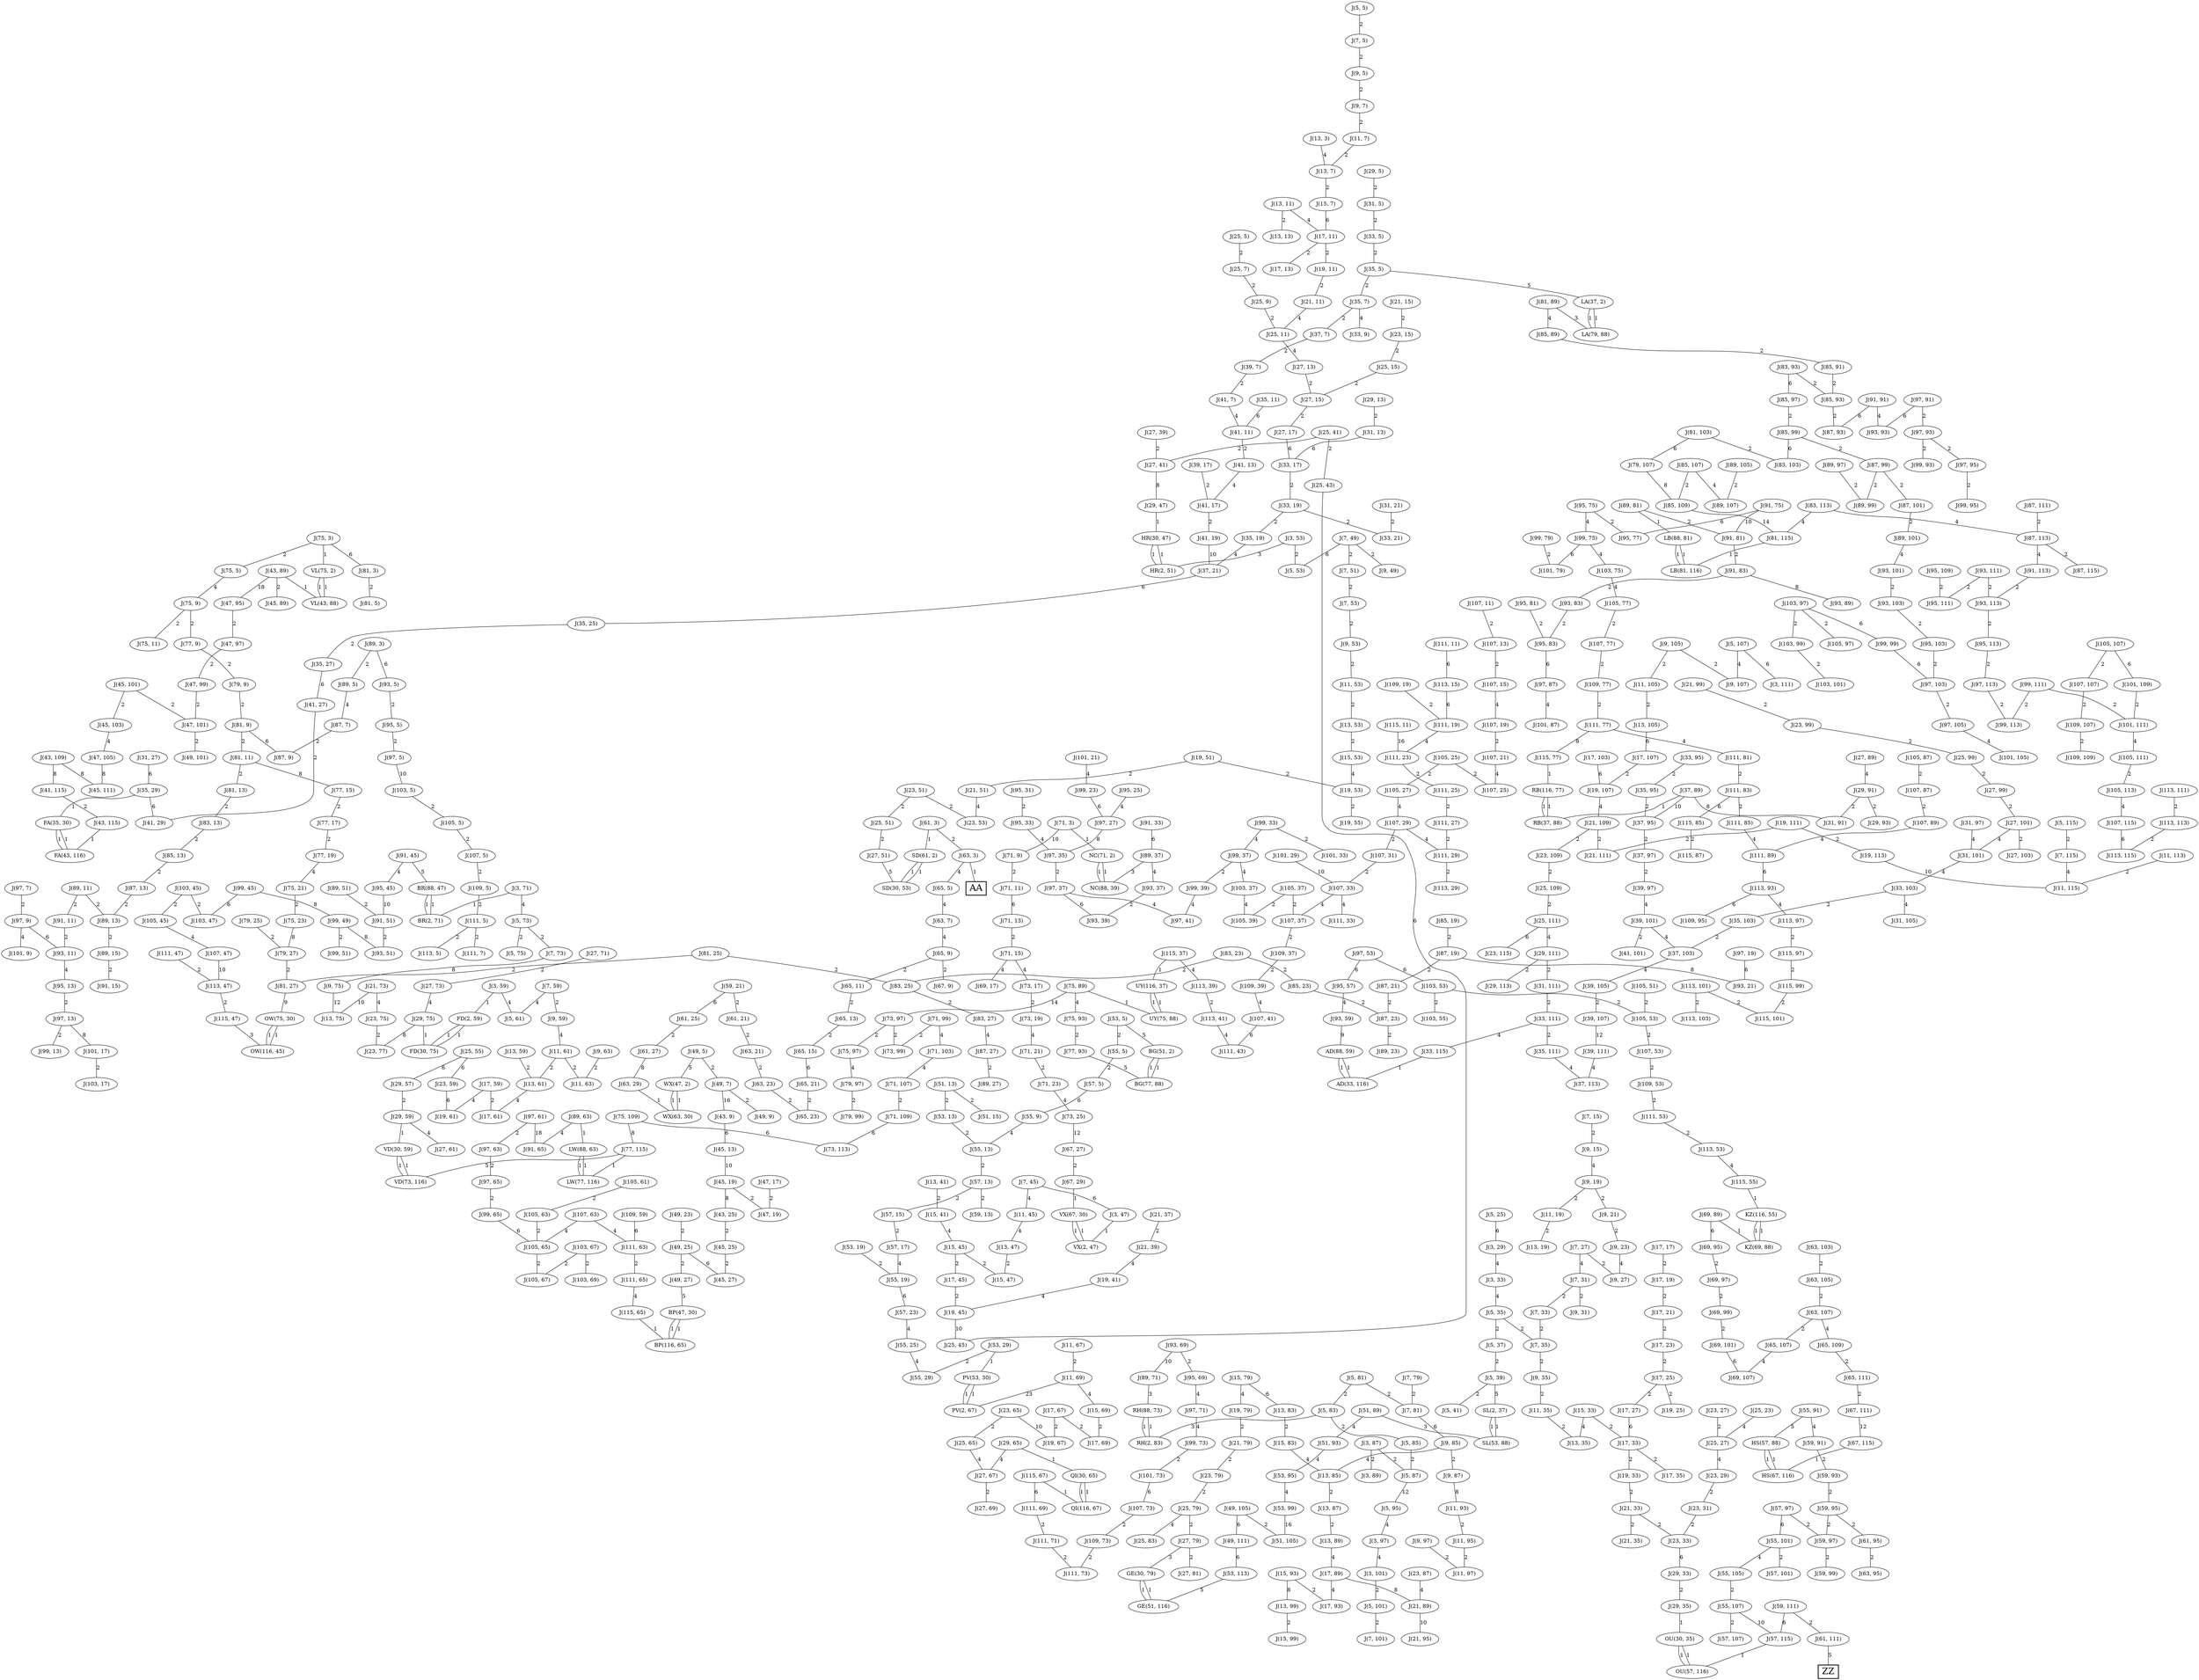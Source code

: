 graph G {
  j0 [label="J(13, 3)"];
  j1 [label="J(61, 3)"];
  j2 [label="J(63, 3)"];
  j3 [label="J(71, 3)"];
  j4 [label="J(75, 3)"];
  j5 [label="J(81, 3)"];
  j6 [label="J(89, 3)"];
  j7 [label="J(5, 5)"];
  j8 [label="J(7, 5)"];
  j9 [label="J(9, 5)"];
  j10 [label="J(25, 5)"];
  j11 [label="J(29, 5)"];
  j12 [label="J(31, 5)"];
  j13 [label="J(33, 5)"];
  j14 [label="J(35, 5)"];
  j15 [label="J(49, 5)"];
  j16 [label="J(53, 5)"];
  j17 [label="J(55, 5)"];
  j18 [label="J(57, 5)"];
  j19 [label="J(65, 5)"];
  j20 [label="J(75, 5)"];
  j21 [label="J(81, 5)"];
  j22 [label="J(89, 5)"];
  j23 [label="J(93, 5)"];
  j24 [label="J(95, 5)"];
  j25 [label="J(97, 5)"];
  j26 [label="J(103, 5)"];
  j27 [label="J(105, 5)"];
  j28 [label="J(107, 5)"];
  j29 [label="J(109, 5)"];
  j30 [label="J(111, 5)"];
  j31 [label="J(113, 5)"];
  j32 [label="J(9, 7)"];
  j33 [label="J(11, 7)"];
  j34 [label="J(13, 7)"];
  j35 [label="J(15, 7)"];
  j36 [label="J(25, 7)"];
  j37 [label="J(35, 7)"];
  j38 [label="J(37, 7)"];
  j39 [label="J(39, 7)"];
  j40 [label="J(41, 7)"];
  j41 [label="J(49, 7)"];
  j42 [label="J(63, 7)"];
  j43 [label="J(87, 7)"];
  j44 [label="J(97, 7)"];
  j45 [label="J(111, 7)"];
  j46 [label="J(25, 9)"];
  j47 [label="J(33, 9)"];
  j48 [label="J(43, 9)"];
  j49 [label="J(49, 9)"];
  j50 [label="J(55, 9)"];
  j51 [label="J(65, 9)"];
  j52 [label="J(67, 9)"];
  j53 [label="J(71, 9)"];
  j54 [label="J(75, 9)"];
  j55 [label="J(77, 9)"];
  j56 [label="J(79, 9)"];
  j57 [label="J(81, 9)"];
  j58 [label="J(87, 9)"];
  j59 [label="J(97, 9)"];
  j60 [label="J(101, 9)"];
  j61 [label="J(13, 11)"];
  j62 [label="J(17, 11)"];
  j63 [label="J(19, 11)"];
  j64 [label="J(21, 11)"];
  j65 [label="J(25, 11)"];
  j66 [label="J(35, 11)"];
  j67 [label="J(41, 11)"];
  j68 [label="J(65, 11)"];
  j69 [label="J(71, 11)"];
  j70 [label="J(75, 11)"];
  j71 [label="J(81, 11)"];
  j72 [label="J(89, 11)"];
  j73 [label="J(91, 11)"];
  j74 [label="J(93, 11)"];
  j75 [label="J(107, 11)"];
  j76 [label="J(111, 11)"];
  j77 [label="J(115, 11)"];
  j78 [label="J(13, 13)"];
  j79 [label="J(17, 13)"];
  j80 [label="J(27, 13)"];
  j81 [label="J(29, 13)"];
  j82 [label="J(31, 13)"];
  j83 [label="J(41, 13)"];
  j84 [label="J(45, 13)"];
  j85 [label="J(51, 13)"];
  j86 [label="J(53, 13)"];
  j87 [label="J(55, 13)"];
  j88 [label="J(57, 13)"];
  j89 [label="J(59, 13)"];
  j90 [label="J(65, 13)"];
  j91 [label="J(71, 13)"];
  j92 [label="J(81, 13)"];
  j93 [label="J(83, 13)"];
  j94 [label="J(85, 13)"];
  j95 [label="J(87, 13)"];
  j96 [label="J(89, 13)"];
  j97 [label="J(95, 13)"];
  j98 [label="J(97, 13)"];
  j99 [label="J(99, 13)"];
  j100 [label="J(107, 13)"];
  j101 [label="J(7, 15)"];
  j102 [label="J(9, 15)"];
  j103 [label="J(21, 15)"];
  j104 [label="J(23, 15)"];
  j105 [label="J(25, 15)"];
  j106 [label="J(27, 15)"];
  j107 [label="J(51, 15)"];
  j108 [label="J(57, 15)"];
  j109 [label="J(65, 15)"];
  j110 [label="J(71, 15)"];
  j111 [label="J(77, 15)"];
  j112 [label="J(89, 15)"];
  j113 [label="J(91, 15)"];
  j114 [label="J(107, 15)"];
  j115 [label="J(113, 15)"];
  j116 [label="J(17, 17)"];
  j117 [label="J(27, 17)"];
  j118 [label="J(33, 17)"];
  j119 [label="J(39, 17)"];
  j120 [label="J(41, 17)"];
  j121 [label="J(47, 17)"];
  j122 [label="J(57, 17)"];
  j123 [label="J(69, 17)"];
  j124 [label="J(73, 17)"];
  j125 [label="J(77, 17)"];
  j126 [label="J(101, 17)"];
  j127 [label="J(103, 17)"];
  j128 [label="J(9, 19)"];
  j129 [label="J(11, 19)"];
  j130 [label="J(13, 19)"];
  j131 [label="J(17, 19)"];
  j132 [label="J(33, 19)"];
  j133 [label="J(35, 19)"];
  j134 [label="J(41, 19)"];
  j135 [label="J(45, 19)"];
  j136 [label="J(47, 19)"];
  j137 [label="J(53, 19)"];
  j138 [label="J(55, 19)"];
  j139 [label="J(73, 19)"];
  j140 [label="J(77, 19)"];
  j141 [label="J(85, 19)"];
  j142 [label="J(87, 19)"];
  j143 [label="J(97, 19)"];
  j144 [label="J(107, 19)"];
  j145 [label="J(109, 19)"];
  j146 [label="J(111, 19)"];
  j147 [label="J(9, 21)"];
  j148 [label="J(17, 21)"];
  j149 [label="J(31, 21)"];
  j150 [label="J(33, 21)"];
  j151 [label="J(37, 21)"];
  j152 [label="J(59, 21)"];
  j153 [label="J(61, 21)"];
  j154 [label="J(63, 21)"];
  j155 [label="J(65, 21)"];
  j156 [label="J(71, 21)"];
  j157 [label="J(75, 21)"];
  j158 [label="J(87, 21)"];
  j159 [label="J(93, 21)"];
  j160 [label="J(101, 21)"];
  j161 [label="J(107, 21)"];
  j162 [label="J(9, 23)"];
  j163 [label="J(17, 23)"];
  j164 [label="J(25, 23)"];
  j165 [label="J(49, 23)"];
  j166 [label="J(57, 23)"];
  j167 [label="J(63, 23)"];
  j168 [label="J(65, 23)"];
  j169 [label="J(71, 23)"];
  j170 [label="J(75, 23)"];
  j171 [label="J(83, 23)"];
  j172 [label="J(85, 23)"];
  j173 [label="J(87, 23)"];
  j174 [label="J(89, 23)"];
  j175 [label="J(99, 23)"];
  j176 [label="J(111, 23)"];
  j177 [label="J(5, 25)"];
  j178 [label="J(17, 25)"];
  j179 [label="J(19, 25)"];
  j180 [label="J(35, 25)"];
  j181 [label="J(43, 25)"];
  j182 [label="J(45, 25)"];
  j183 [label="J(49, 25)"];
  j184 [label="J(55, 25)"];
  j185 [label="J(61, 25)"];
  j186 [label="J(73, 25)"];
  j187 [label="J(79, 25)"];
  j188 [label="J(81, 25)"];
  j189 [label="J(83, 25)"];
  j190 [label="J(95, 25)"];
  j191 [label="J(105, 25)"];
  j192 [label="J(107, 25)"];
  j193 [label="J(111, 25)"];
  j194 [label="J(7, 27)"];
  j195 [label="J(9, 27)"];
  j196 [label="J(17, 27)"];
  j197 [label="J(23, 27)"];
  j198 [label="J(25, 27)"];
  j199 [label="J(31, 27)"];
  j200 [label="J(35, 27)"];
  j201 [label="J(41, 27)"];
  j202 [label="J(45, 27)"];
  j203 [label="J(49, 27)"];
  j204 [label="J(61, 27)"];
  j205 [label="J(67, 27)"];
  j206 [label="J(79, 27)"];
  j207 [label="J(81, 27)"];
  j208 [label="J(83, 27)"];
  j209 [label="J(87, 27)"];
  j210 [label="J(89, 27)"];
  j211 [label="J(97, 27)"];
  j212 [label="J(105, 27)"];
  j213 [label="J(111, 27)"];
  j214 [label="J(3, 29)"];
  j215 [label="J(23, 29)"];
  j216 [label="J(35, 29)"];
  j217 [label="J(41, 29)"];
  j218 [label="J(53, 29)"];
  j219 [label="J(55, 29)"];
  j220 [label="J(63, 29)"];
  j221 [label="J(67, 29)"];
  j222 [label="J(101, 29)"];
  j223 [label="J(107, 29)"];
  j224 [label="J(111, 29)"];
  j225 [label="J(113, 29)"];
  j226 [label="J(7, 31)"];
  j227 [label="J(9, 31)"];
  j228 [label="J(23, 31)"];
  j229 [label="J(95, 31)"];
  j230 [label="J(107, 31)"];
  j231 [label="J(3, 33)"];
  j232 [label="J(7, 33)"];
  j233 [label="J(15, 33)"];
  j234 [label="J(17, 33)"];
  j235 [label="J(19, 33)"];
  j236 [label="J(21, 33)"];
  j237 [label="J(23, 33)"];
  j238 [label="J(29, 33)"];
  j239 [label="J(91, 33)"];
  j240 [label="J(95, 33)"];
  j241 [label="J(99, 33)"];
  j242 [label="J(101, 33)"];
  j243 [label="J(107, 33)"];
  j244 [label="J(111, 33)"];
  j245 [label="J(5, 35)"];
  j246 [label="J(7, 35)"];
  j247 [label="J(9, 35)"];
  j248 [label="J(11, 35)"];
  j249 [label="J(13, 35)"];
  j250 [label="J(17, 35)"];
  j251 [label="J(21, 35)"];
  j252 [label="J(29, 35)"];
  j253 [label="J(97, 35)"];
  j254 [label="J(5, 37)"];
  j255 [label="J(21, 37)"];
  j256 [label="J(89, 37)"];
  j257 [label="J(93, 37)"];
  j258 [label="J(97, 37)"];
  j259 [label="J(99, 37)"];
  j260 [label="J(103, 37)"];
  j261 [label="J(105, 37)"];
  j262 [label="J(107, 37)"];
  j263 [label="J(109, 37)"];
  j264 [label="J(115, 37)"];
  j265 [label="J(5, 39)"];
  j266 [label="J(21, 39)"];
  j267 [label="J(27, 39)"];
  j268 [label="J(93, 39)"];
  j269 [label="J(99, 39)"];
  j270 [label="J(105, 39)"];
  j271 [label="J(109, 39)"];
  j272 [label="J(113, 39)"];
  j273 [label="J(5, 41)"];
  j274 [label="J(13, 41)"];
  j275 [label="J(15, 41)"];
  j276 [label="J(19, 41)"];
  j277 [label="J(25, 41)"];
  j278 [label="J(27, 41)"];
  j279 [label="J(97, 41)"];
  j280 [label="J(107, 41)"];
  j281 [label="J(113, 41)"];
  j282 [label="J(25, 43)"];
  j283 [label="J(111, 43)"];
  j284 [label="J(7, 45)"];
  j285 [label="J(11, 45)"];
  j286 [label="J(15, 45)"];
  j287 [label="J(17, 45)"];
  j288 [label="J(19, 45)"];
  j289 [label="J(25, 45)"];
  j290 [label="J(91, 45)"];
  j291 [label="J(95, 45)"];
  j292 [label="J(99, 45)"];
  j293 [label="J(103, 45)"];
  j294 [label="J(105, 45)"];
  j295 [label="J(3, 47)"];
  j296 [label="J(13, 47)"];
  j297 [label="J(15, 47)"];
  j298 [label="J(29, 47)"];
  j299 [label="J(103, 47)"];
  j300 [label="J(107, 47)"];
  j301 [label="J(111, 47)"];
  j302 [label="J(113, 47)"];
  j303 [label="J(115, 47)"];
  j304 [label="J(7, 49)"];
  j305 [label="J(9, 49)"];
  j306 [label="J(99, 49)"];
  j307 [label="J(7, 51)"];
  j308 [label="J(19, 51)"];
  j309 [label="J(21, 51)"];
  j310 [label="J(23, 51)"];
  j311 [label="J(25, 51)"];
  j312 [label="J(27, 51)"];
  j313 [label="J(89, 51)"];
  j314 [label="J(91, 51)"];
  j315 [label="J(93, 51)"];
  j316 [label="J(99, 51)"];
  j317 [label="J(105, 51)"];
  j318 [label="J(3, 53)"];
  j319 [label="J(5, 53)"];
  j320 [label="J(7, 53)"];
  j321 [label="J(9, 53)"];
  j322 [label="J(11, 53)"];
  j323 [label="J(13, 53)"];
  j324 [label="J(15, 53)"];
  j325 [label="J(19, 53)"];
  j326 [label="J(23, 53)"];
  j327 [label="J(97, 53)"];
  j328 [label="J(103, 53)"];
  j329 [label="J(105, 53)"];
  j330 [label="J(107, 53)"];
  j331 [label="J(109, 53)"];
  j332 [label="J(111, 53)"];
  j333 [label="J(113, 53)"];
  j334 [label="J(19, 55)"];
  j335 [label="J(25, 55)"];
  j336 [label="J(103, 55)"];
  j337 [label="J(115, 55)"];
  j338 [label="J(29, 57)"];
  j339 [label="J(95, 57)"];
  j340 [label="J(3, 59)"];
  j341 [label="J(7, 59)"];
  j342 [label="J(9, 59)"];
  j343 [label="J(13, 59)"];
  j344 [label="J(17, 59)"];
  j345 [label="J(23, 59)"];
  j346 [label="J(29, 59)"];
  j347 [label="J(93, 59)"];
  j348 [label="J(109, 59)"];
  j349 [label="J(5, 61)"];
  j350 [label="J(11, 61)"];
  j351 [label="J(13, 61)"];
  j352 [label="J(17, 61)"];
  j353 [label="J(19, 61)"];
  j354 [label="J(27, 61)"];
  j355 [label="J(97, 61)"];
  j356 [label="J(105, 61)"];
  j357 [label="J(9, 63)"];
  j358 [label="J(11, 63)"];
  j359 [label="J(89, 63)"];
  j360 [label="J(97, 63)"];
  j361 [label="J(105, 63)"];
  j362 [label="J(107, 63)"];
  j363 [label="J(111, 63)"];
  j364 [label="J(23, 65)"];
  j365 [label="J(25, 65)"];
  j366 [label="J(29, 65)"];
  j367 [label="J(91, 65)"];
  j368 [label="J(97, 65)"];
  j369 [label="J(99, 65)"];
  j370 [label="J(105, 65)"];
  j371 [label="J(111, 65)"];
  j372 [label="J(115, 65)"];
  j373 [label="J(11, 67)"];
  j374 [label="J(17, 67)"];
  j375 [label="J(19, 67)"];
  j376 [label="J(27, 67)"];
  j377 [label="J(103, 67)"];
  j378 [label="J(105, 67)"];
  j379 [label="J(115, 67)"];
  j380 [label="J(11, 69)"];
  j381 [label="J(15, 69)"];
  j382 [label="J(17, 69)"];
  j383 [label="J(27, 69)"];
  j384 [label="J(93, 69)"];
  j385 [label="J(95, 69)"];
  j386 [label="J(103, 69)"];
  j387 [label="J(111, 69)"];
  j388 [label="J(3, 71)"];
  j389 [label="J(27, 71)"];
  j390 [label="J(89, 71)"];
  j391 [label="J(97, 71)"];
  j392 [label="J(111, 71)"];
  j393 [label="J(5, 73)"];
  j394 [label="J(7, 73)"];
  j395 [label="J(21, 73)"];
  j396 [label="J(27, 73)"];
  j397 [label="J(99, 73)"];
  j398 [label="J(101, 73)"];
  j399 [label="J(107, 73)"];
  j400 [label="J(109, 73)"];
  j401 [label="J(111, 73)"];
  j402 [label="J(5, 75)"];
  j403 [label="J(9, 75)"];
  j404 [label="J(13, 75)"];
  j405 [label="J(23, 75)"];
  j406 [label="J(29, 75)"];
  j407 [label="J(91, 75)"];
  j408 [label="J(95, 75)"];
  j409 [label="J(99, 75)"];
  j410 [label="J(103, 75)"];
  j411 [label="J(23, 77)"];
  j412 [label="J(95, 77)"];
  j413 [label="J(105, 77)"];
  j414 [label="J(107, 77)"];
  j415 [label="J(109, 77)"];
  j416 [label="J(111, 77)"];
  j417 [label="J(115, 77)"];
  j418 [label="J(7, 79)"];
  j419 [label="J(15, 79)"];
  j420 [label="J(19, 79)"];
  j421 [label="J(21, 79)"];
  j422 [label="J(23, 79)"];
  j423 [label="J(25, 79)"];
  j424 [label="J(27, 79)"];
  j425 [label="J(99, 79)"];
  j426 [label="J(101, 79)"];
  j427 [label="J(5, 81)"];
  j428 [label="J(7, 81)"];
  j429 [label="J(27, 81)"];
  j430 [label="J(89, 81)"];
  j431 [label="J(91, 81)"];
  j432 [label="J(95, 81)"];
  j433 [label="J(111, 81)"];
  j434 [label="J(5, 83)"];
  j435 [label="J(13, 83)"];
  j436 [label="J(15, 83)"];
  j437 [label="J(25, 83)"];
  j438 [label="J(91, 83)"];
  j439 [label="J(93, 83)"];
  j440 [label="J(95, 83)"];
  j441 [label="J(111, 83)"];
  j442 [label="J(5, 85)"];
  j443 [label="J(9, 85)"];
  j444 [label="J(13, 85)"];
  j445 [label="J(111, 85)"];
  j446 [label="J(115, 85)"];
  j447 [label="J(3, 87)"];
  j448 [label="J(5, 87)"];
  j449 [label="J(9, 87)"];
  j450 [label="J(13, 87)"];
  j451 [label="J(23, 87)"];
  j452 [label="J(97, 87)"];
  j453 [label="J(101, 87)"];
  j454 [label="J(105, 87)"];
  j455 [label="J(107, 87)"];
  j456 [label="J(115, 87)"];
  j457 [label="J(3, 89)"];
  j458 [label="J(13, 89)"];
  j459 [label="J(17, 89)"];
  j460 [label="J(21, 89)"];
  j461 [label="J(27, 89)"];
  j462 [label="J(37, 89)"];
  j463 [label="J(43, 89)"];
  j464 [label="J(45, 89)"];
  j465 [label="J(51, 89)"];
  j466 [label="J(69, 89)"];
  j467 [label="J(75, 89)"];
  j468 [label="J(81, 89)"];
  j469 [label="J(85, 89)"];
  j470 [label="J(93, 89)"];
  j471 [label="J(107, 89)"];
  j472 [label="J(111, 89)"];
  j473 [label="J(29, 91)"];
  j474 [label="J(31, 91)"];
  j475 [label="J(55, 91)"];
  j476 [label="J(59, 91)"];
  j477 [label="J(85, 91)"];
  j478 [label="J(91, 91)"];
  j479 [label="J(97, 91)"];
  j480 [label="J(11, 93)"];
  j481 [label="J(15, 93)"];
  j482 [label="J(17, 93)"];
  j483 [label="J(29, 93)"];
  j484 [label="J(51, 93)"];
  j485 [label="J(59, 93)"];
  j486 [label="J(75, 93)"];
  j487 [label="J(77, 93)"];
  j488 [label="J(83, 93)"];
  j489 [label="J(85, 93)"];
  j490 [label="J(87, 93)"];
  j491 [label="J(93, 93)"];
  j492 [label="J(97, 93)"];
  j493 [label="J(99, 93)"];
  j494 [label="J(113, 93)"];
  j495 [label="J(5, 95)"];
  j496 [label="J(11, 95)"];
  j497 [label="J(21, 95)"];
  j498 [label="J(33, 95)"];
  j499 [label="J(35, 95)"];
  j500 [label="J(37, 95)"];
  j501 [label="J(47, 95)"];
  j502 [label="J(53, 95)"];
  j503 [label="J(59, 95)"];
  j504 [label="J(61, 95)"];
  j505 [label="J(63, 95)"];
  j506 [label="J(69, 95)"];
  j507 [label="J(97, 95)"];
  j508 [label="J(99, 95)"];
  j509 [label="J(109, 95)"];
  j510 [label="J(3, 97)"];
  j511 [label="J(9, 97)"];
  j512 [label="J(11, 97)"];
  j513 [label="J(31, 97)"];
  j514 [label="J(37, 97)"];
  j515 [label="J(39, 97)"];
  j516 [label="J(47, 97)"];
  j517 [label="J(57, 97)"];
  j518 [label="J(59, 97)"];
  j519 [label="J(69, 97)"];
  j520 [label="J(73, 97)"];
  j521 [label="J(75, 97)"];
  j522 [label="J(79, 97)"];
  j523 [label="J(85, 97)"];
  j524 [label="J(89, 97)"];
  j525 [label="J(103, 97)"];
  j526 [label="J(105, 97)"];
  j527 [label="J(113, 97)"];
  j528 [label="J(115, 97)"];
  j529 [label="J(13, 99)"];
  j530 [label="J(15, 99)"];
  j531 [label="J(21, 99)"];
  j532 [label="J(23, 99)"];
  j533 [label="J(25, 99)"];
  j534 [label="J(27, 99)"];
  j535 [label="J(47, 99)"];
  j536 [label="J(53, 99)"];
  j537 [label="J(59, 99)"];
  j538 [label="J(69, 99)"];
  j539 [label="J(71, 99)"];
  j540 [label="J(73, 99)"];
  j541 [label="J(79, 99)"];
  j542 [label="J(85, 99)"];
  j543 [label="J(87, 99)"];
  j544 [label="J(89, 99)"];
  j545 [label="J(99, 99)"];
  j546 [label="J(103, 99)"];
  j547 [label="J(115, 99)"];
  j548 [label="J(3, 101)"];
  j549 [label="J(5, 101)"];
  j550 [label="J(7, 101)"];
  j551 [label="J(27, 101)"];
  j552 [label="J(31, 101)"];
  j553 [label="J(39, 101)"];
  j554 [label="J(41, 101)"];
  j555 [label="J(45, 101)"];
  j556 [label="J(47, 101)"];
  j557 [label="J(49, 101)"];
  j558 [label="J(55, 101)"];
  j559 [label="J(57, 101)"];
  j560 [label="J(69, 101)"];
  j561 [label="J(87, 101)"];
  j562 [label="J(89, 101)"];
  j563 [label="J(93, 101)"];
  j564 [label="J(103, 101)"];
  j565 [label="J(113, 101)"];
  j566 [label="J(115, 101)"];
  j567 [label="J(17, 103)"];
  j568 [label="J(27, 103)"];
  j569 [label="J(33, 103)"];
  j570 [label="J(35, 103)"];
  j571 [label="J(37, 103)"];
  j572 [label="J(45, 103)"];
  j573 [label="J(63, 103)"];
  j574 [label="J(71, 103)"];
  j575 [label="J(81, 103)"];
  j576 [label="J(83, 103)"];
  j577 [label="J(93, 103)"];
  j578 [label="J(95, 103)"];
  j579 [label="J(97, 103)"];
  j580 [label="J(113, 103)"];
  j581 [label="J(9, 105)"];
  j582 [label="J(11, 105)"];
  j583 [label="J(13, 105)"];
  j584 [label="J(31, 105)"];
  j585 [label="J(39, 105)"];
  j586 [label="J(47, 105)"];
  j587 [label="J(49, 105)"];
  j588 [label="J(51, 105)"];
  j589 [label="J(55, 105)"];
  j590 [label="J(63, 105)"];
  j591 [label="J(89, 105)"];
  j592 [label="J(97, 105)"];
  j593 [label="J(101, 105)"];
  j594 [label="J(5, 107)"];
  j595 [label="J(9, 107)"];
  j596 [label="J(17, 107)"];
  j597 [label="J(19, 107)"];
  j598 [label="J(39, 107)"];
  j599 [label="J(55, 107)"];
  j600 [label="J(57, 107)"];
  j601 [label="J(63, 107)"];
  j602 [label="J(65, 107)"];
  j603 [label="J(69, 107)"];
  j604 [label="J(71, 107)"];
  j605 [label="J(79, 107)"];
  j606 [label="J(85, 107)"];
  j607 [label="J(89, 107)"];
  j608 [label="J(105, 107)"];
  j609 [label="J(107, 107)"];
  j610 [label="J(109, 107)"];
  j611 [label="J(21, 109)"];
  j612 [label="J(23, 109)"];
  j613 [label="J(25, 109)"];
  j614 [label="J(43, 109)"];
  j615 [label="J(65, 109)"];
  j616 [label="J(71, 109)"];
  j617 [label="J(75, 109)"];
  j618 [label="J(85, 109)"];
  j619 [label="J(95, 109)"];
  j620 [label="J(101, 109)"];
  j621 [label="J(109, 109)"];
  j622 [label="J(3, 111)"];
  j623 [label="J(19, 111)"];
  j624 [label="J(21, 111)"];
  j625 [label="J(25, 111)"];
  j626 [label="J(29, 111)"];
  j627 [label="J(31, 111)"];
  j628 [label="J(33, 111)"];
  j629 [label="J(35, 111)"];
  j630 [label="J(39, 111)"];
  j631 [label="J(45, 111)"];
  j632 [label="J(49, 111)"];
  j633 [label="J(59, 111)"];
  j634 [label="J(61, 111)"];
  j635 [label="J(65, 111)"];
  j636 [label="J(67, 111)"];
  j637 [label="J(87, 111)"];
  j638 [label="J(93, 111)"];
  j639 [label="J(95, 111)"];
  j640 [label="J(99, 111)"];
  j641 [label="J(101, 111)"];
  j642 [label="J(105, 111)"];
  j643 [label="J(113, 111)"];
  j644 [label="J(11, 113)"];
  j645 [label="J(19, 113)"];
  j646 [label="J(29, 113)"];
  j647 [label="J(37, 113)"];
  j648 [label="J(53, 113)"];
  j649 [label="J(73, 113)"];
  j650 [label="J(83, 113)"];
  j651 [label="J(87, 113)"];
  j652 [label="J(91, 113)"];
  j653 [label="J(93, 113)"];
  j654 [label="J(95, 113)"];
  j655 [label="J(97, 113)"];
  j656 [label="J(99, 113)"];
  j657 [label="J(105, 113)"];
  j658 [label="J(113, 113)"];
  j659 [label="J(5, 115)"];
  j660 [label="J(7, 115)"];
  j661 [label="J(11, 115)"];
  j662 [label="J(23, 115)"];
  j663 [label="J(33, 115)"];
  j664 [label="J(41, 115)"];
  j665 [label="J(43, 115)"];
  j666 [label="J(57, 115)"];
  j667 [label="J(67, 115)"];
  j668 [label="J(77, 115)"];
  j669 [label="J(81, 115)"];
  j670 [label="J(87, 115)"];
  j671 [label="J(107, 115)"];
  j672 [label="J(113, 115)"];
  p0 [label="LA(37, 2)"];
  p1 [label="WX(47, 2)"];
  p2 [label="BG(51, 2)"];
  p3 [label="SD(61, 2)"];
  p4 [label="AA(63, 2)"];
  p5 [label="NC(71, 2)"];
  p6 [label="VL(75, 2)"];
  p7 [label="FA(35, 30)"];
  p8 [label="BP(47, 30)"];
  p9 [label="PV(53, 30)"];
  p10 [label="WX(63, 30)"];
  p11 [label="VX(67, 30)"];
  p12 [label="OW(75, 30)"];
  p13 [label="OU(30, 35)"];
  p14 [label="SL(2, 37)"];
  p15 [label="UY(116, 37)"];
  p16 [label="NC(88, 39)"];
  p17 [label="OW(116, 45)"];
  p18 [label="VX(2, 47)"];
  p19 [label="HR(30, 47)"];
  p20 [label="BR(88, 47)"];
  p21 [label="HR(2, 51)"];
  p22 [label="SD(30, 53)"];
  p23 [label="KZ(116, 55)"];
  p24 [label="FD(2, 59)"];
  p25 [label="VD(30, 59)"];
  p26 [label="AD(88, 59)"];
  p27 [label="LW(88, 63)"];
  p28 [label="QI(30, 65)"];
  p29 [label="BP(116, 65)"];
  p30 [label="PV(2, 67)"];
  p31 [label="QI(116, 67)"];
  p32 [label="BR(2, 71)"];
  p33 [label="RH(88, 73)"];
  p34 [label="FD(30, 75)"];
  p35 [label="RB(116, 77)"];
  p36 [label="GE(30, 79)"];
  p37 [label="LB(88, 81)"];
  p38 [label="RH(2, 83)"];
  p39 [label="RB(37, 88)"];
  p40 [label="VL(43, 88)"];
  p41 [label="SL(53, 88)"];
  p42 [label="HS(57, 88)"];
  p43 [label="KZ(69, 88)"];
  p44 [label="UY(75, 88)"];
  p45 [label="BG(77, 88)"];
  p46 [label="LA(79, 88)"];
  p47 [label="AD(33, 116)"];
  p48 [label="FA(43, 116)"];
  p49 [label="GE(51, 116)"];
  p50 [label="OU(57, 116)"];
  p51 [label="ZZ(61, 116)"];
  p52 [label="HS(67, 116)"];
  p53 [label="VD(73, 116)"];
  p54 [label="LW(77, 116)"];
  p55 [label="LB(81, 116)"];
  j0--j34 [label="4"];
  j1--p3 [label="1"];
  j1--j2 [label="2"];
  j2--p4 [label="1"];
  j2--j19 [label="4"];
  j3--p5 [label="1"];
  j3--j53 [label="10"];
  j4--p6 [label="1"];
  j4--j5 [label="6"];
  j4--j20 [label="2"];
  j5--j21 [label="2"];
  j6--j23 [label="6"];
  j6--j22 [label="2"];
  j7--j8 [label="2"];
  j8--j9 [label="2"];
  j9--j32 [label="2"];
  j10--j36 [label="2"];
  j11--j12 [label="2"];
  j12--j13 [label="2"];
  j13--j14 [label="2"];
  j14--p0 [label="5"];
  j14--j37 [label="2"];
  j15--p1 [label="5"];
  j15--j41 [label="2"];
  j16--p2 [label="5"];
  j16--j17 [label="2"];
  j17--j18 [label="2"];
  j18--j50 [label="6"];
  j19--j42 [label="4"];
  j20--j54 [label="4"];
  j22--j43 [label="4"];
  j23--j24 [label="2"];
  j24--j25 [label="2"];
  j25--j26 [label="10"];
  j26--j27 [label="2"];
  j27--j28 [label="2"];
  j28--j29 [label="2"];
  j29--j30 [label="2"];
  j30--j31 [label="2"];
  j30--j45 [label="2"];
  j32--j33 [label="2"];
  j33--j34 [label="2"];
  j34--j35 [label="2"];
  j35--j62 [label="6"];
  j36--j46 [label="2"];
  j37--j47 [label="4"];
  j37--j38 [label="2"];
  j38--j39 [label="2"];
  j39--j40 [label="2"];
  j40--j67 [label="4"];
  j41--j48 [label="16"];
  j41--j49 [label="2"];
  j42--j51 [label="4"];
  j43--j58 [label="2"];
  j44--j59 [label="2"];
  j46--j65 [label="2"];
  j48--j84 [label="6"];
  j50--j87 [label="4"];
  j51--j52 [label="2"];
  j51--j68 [label="2"];
  j53--j69 [label="2"];
  j54--j55 [label="2"];
  j54--j70 [label="2"];
  j55--j56 [label="2"];
  j56--j57 [label="2"];
  j57--j58 [label="6"];
  j57--j71 [label="2"];
  j59--j74 [label="6"];
  j59--j60 [label="4"];
  j61--j62 [label="4"];
  j61--j78 [label="2"];
  j62--j63 [label="2"];
  j62--j79 [label="2"];
  j63--j64 [label="2"];
  j64--j65 [label="4"];
  j65--j80 [label="4"];
  j66--j67 [label="6"];
  j67--j83 [label="2"];
  j68--j90 [label="2"];
  j69--j91 [label="6"];
  j71--j111 [label="8"];
  j71--j92 [label="2"];
  j72--j73 [label="2"];
  j72--j96 [label="2"];
  j73--j74 [label="2"];
  j74--j97 [label="4"];
  j75--j100 [label="2"];
  j76--j115 [label="6"];
  j77--j176 [label="16"];
  j80--j106 [label="2"];
  j81--j82 [label="2"];
  j82--j118 [label="6"];
  j83--j120 [label="4"];
  j84--j135 [label="10"];
  j85--j86 [label="2"];
  j85--j107 [label="2"];
  j86--j87 [label="2"];
  j87--j88 [label="2"];
  j88--j89 [label="2"];
  j88--j108 [label="2"];
  j90--j109 [label="2"];
  j91--j110 [label="2"];
  j92--j93 [label="2"];
  j93--j94 [label="2"];
  j94--j95 [label="2"];
  j95--j96 [label="2"];
  j96--j112 [label="2"];
  j97--j98 [label="2"];
  j98--j99 [label="2"];
  j98--j126 [label="8"];
  j100--j114 [label="2"];
  j101--j102 [label="2"];
  j102--j128 [label="4"];
  j103--j104 [label="2"];
  j104--j105 [label="2"];
  j105--j106 [label="2"];
  j106--j117 [label="2"];
  j108--j122 [label="2"];
  j109--j155 [label="6"];
  j110--j124 [label="4"];
  j110--j123 [label="4"];
  j111--j125 [label="2"];
  j112--j113 [label="2"];
  j114--j144 [label="4"];
  j115--j146 [label="6"];
  j116--j131 [label="2"];
  j117--j118 [label="6"];
  j118--j132 [label="2"];
  j119--j120 [label="2"];
  j120--j134 [label="2"];
  j121--j136 [label="2"];
  j122--j138 [label="4"];
  j124--j139 [label="2"];
  j125--j140 [label="2"];
  j126--j127 [label="2"];
  j128--j129 [label="2"];
  j128--j147 [label="2"];
  j129--j130 [label="2"];
  j131--j148 [label="2"];
  j132--j133 [label="2"];
  j132--j150 [label="2"];
  j133--j151 [label="4"];
  j134--j151 [label="10"];
  j135--j136 [label="2"];
  j135--j181 [label="8"];
  j137--j138 [label="2"];
  j138--j166 [label="6"];
  j139--j156 [label="4"];
  j140--j157 [label="4"];
  j141--j142 [label="2"];
  j142--j159 [label="8"];
  j142--j158 [label="2"];
  j143--j159 [label="6"];
  j144--j161 [label="2"];
  j145--j146 [label="2"];
  j146--j176 [label="4"];
  j147--j162 [label="2"];
  j148--j163 [label="2"];
  j149--j150 [label="2"];
  j151--j180 [label="6"];
  j152--j153 [label="2"];
  j152--j185 [label="6"];
  j153--j154 [label="2"];
  j154--j167 [label="2"];
  j155--j168 [label="2"];
  j156--j169 [label="2"];
  j157--j170 [label="2"];
  j158--j173 [label="2"];
  j160--j175 [label="4"];
  j161--j192 [label="4"];
  j162--j195 [label="4"];
  j163--j178 [label="2"];
  j164--j198 [label="4"];
  j165--j183 [label="2"];
  j166--j184 [label="4"];
  j167--j168 [label="2"];
  j169--j186 [label="4"];
  j170--j206 [label="8"];
  j171--j172 [label="2"];
  j171--j189 [label="2"];
  j172--j173 [label="2"];
  j173--j174 [label="2"];
  j175--j211 [label="6"];
  j176--j193 [label="2"];
  j177--j214 [label="6"];
  j178--j179 [label="2"];
  j178--j196 [label="2"];
  j180--j200 [label="2"];
  j181--j182 [label="2"];
  j182--j202 [label="2"];
  j183--j202 [label="6"];
  j183--j203 [label="2"];
  j184--j219 [label="4"];
  j185--j204 [label="2"];
  j186--j205 [label="12"];
  j187--j206 [label="2"];
  j188--j189 [label="2"];
  j188--j207 [label="2"];
  j189--j208 [label="2"];
  j190--j211 [label="4"];
  j191--j192 [label="2"];
  j191--j212 [label="2"];
  j193--j213 [label="2"];
  j194--j195 [label="2"];
  j194--j226 [label="4"];
  j196--j234 [label="6"];
  j197--j198 [label="2"];
  j198--j215 [label="4"];
  j199--j216 [label="6"];
  j200--j201 [label="6"];
  j201--j217 [label="2"];
  j203--p8 [label="5"];
  j204--j220 [label="8"];
  j205--j221 [label="2"];
  j206--j207 [label="2"];
  j207--p12 [label="9"];
  j208--j209 [label="4"];
  j209--j210 [label="2"];
  j211--j253 [label="8"];
  j212--j223 [label="4"];
  j213--j224 [label="2"];
  j214--j231 [label="4"];
  j215--j228 [label="2"];
  j216--j217 [label="6"];
  j216--p7 [label="1"];
  j218--j219 [label="2"];
  j218--p9 [label="1"];
  j220--p10 [label="1"];
  j221--p11 [label="1"];
  j222--j243 [label="10"];
  j223--j224 [label="4"];
  j223--j230 [label="2"];
  j224--j225 [label="2"];
  j226--j227 [label="2"];
  j226--j232 [label="2"];
  j228--j237 [label="2"];
  j229--j240 [label="2"];
  j230--j243 [label="2"];
  j231--j245 [label="4"];
  j232--j246 [label="2"];
  j233--j249 [label="4"];
  j233--j234 [label="2"];
  j234--j235 [label="2"];
  j234--j250 [label="2"];
  j235--j236 [label="2"];
  j236--j237 [label="2"];
  j236--j251 [label="2"];
  j237--j238 [label="6"];
  j238--j252 [label="2"];
  j239--j256 [label="6"];
  j240--j253 [label="4"];
  j241--j242 [label="2"];
  j241--j259 [label="4"];
  j243--j244 [label="4"];
  j243--j262 [label="4"];
  j245--j246 [label="2"];
  j245--j254 [label="2"];
  j246--j247 [label="2"];
  j247--j248 [label="2"];
  j248--j249 [label="2"];
  j252--p13 [label="1"];
  j253--j258 [label="2"];
  j254--j265 [label="2"];
  j255--j266 [label="2"];
  j256--j257 [label="4"];
  j256--p16 [label="3"];
  j257--j268 [label="2"];
  j258--j268 [label="6"];
  j258--j279 [label="4"];
  j259--j260 [label="4"];
  j259--j269 [label="2"];
  j260--j270 [label="4"];
  j261--j262 [label="2"];
  j261--j270 [label="2"];
  j262--j263 [label="2"];
  j263--j271 [label="2"];
  j264--j272 [label="4"];
  j264--p15 [label="1"];
  j265--p14 [label="5"];
  j265--j273 [label="2"];
  j266--j276 [label="4"];
  j267--j278 [label="2"];
  j269--j279 [label="4"];
  j271--j280 [label="4"];
  j272--j281 [label="2"];
  j274--j275 [label="2"];
  j275--j286 [label="4"];
  j276--j288 [label="4"];
  j277--j278 [label="2"];
  j277--j282 [label="2"];
  j278--j298 [label="8"];
  j280--j283 [label="6"];
  j281--j283 [label="4"];
  j282--j289 [label="6"];
  j284--j285 [label="4"];
  j284--j295 [label="6"];
  j285--j296 [label="4"];
  j286--j287 [label="2"];
  j286--j297 [label="2"];
  j287--j288 [label="2"];
  j288--j289 [label="10"];
  j290--j291 [label="4"];
  j290--p20 [label="5"];
  j291--j314 [label="10"];
  j292--j306 [label="8"];
  j292--j299 [label="6"];
  j293--j294 [label="2"];
  j293--j299 [label="2"];
  j294--j300 [label="4"];
  j295--p18 [label="1"];
  j296--j297 [label="2"];
  j298--p19 [label="1"];
  j300--j302 [label="10"];
  j301--j302 [label="2"];
  j302--j303 [label="2"];
  j303--p17 [label="3"];
  j304--j319 [label="6"];
  j304--j305 [label="2"];
  j304--j307 [label="2"];
  j306--j315 [label="8"];
  j306--j316 [label="2"];
  j307--j320 [label="2"];
  j308--j309 [label="2"];
  j308--j325 [label="2"];
  j309--j326 [label="4"];
  j310--j311 [label="2"];
  j310--j326 [label="2"];
  j311--j312 [label="2"];
  j312--p22 [label="5"];
  j313--j314 [label="2"];
  j314--j315 [label="2"];
  j317--j329 [label="2"];
  j318--p21 [label="3"];
  j318--j319 [label="2"];
  j320--j321 [label="2"];
  j321--j322 [label="2"];
  j322--j323 [label="2"];
  j323--j324 [label="2"];
  j324--j325 [label="4"];
  j325--j334 [label="2"];
  j327--j339 [label="6"];
  j327--j328 [label="6"];
  j328--j329 [label="2"];
  j328--j336 [label="2"];
  j329--j330 [label="2"];
  j330--j331 [label="2"];
  j331--j332 [label="2"];
  j332--j333 [label="2"];
  j333--j337 [label="4"];
  j335--j338 [label="6"];
  j335--j345 [label="6"];
  j337--p23 [label="1"];
  j338--j346 [label="2"];
  j339--j347 [label="4"];
  j340--p24 [label="1"];
  j340--j349 [label="4"];
  j341--j342 [label="2"];
  j341--j349 [label="4"];
  j342--j350 [label="4"];
  j343--j351 [label="2"];
  j344--j353 [label="4"];
  j344--j352 [label="2"];
  j345--j353 [label="6"];
  j346--j354 [label="4"];
  j346--p25 [label="1"];
  j347--p26 [label="9"];
  j348--j363 [label="6"];
  j350--j351 [label="2"];
  j350--j358 [label="2"];
  j351--j352 [label="4"];
  j355--j367 [label="18"];
  j355--j360 [label="2"];
  j356--j361 [label="2"];
  j357--j358 [label="2"];
  j359--p27 [label="1"];
  j359--j367 [label="4"];
  j360--j368 [label="2"];
  j361--j370 [label="2"];
  j362--j363 [label="4"];
  j362--j370 [label="4"];
  j363--j371 [label="2"];
  j364--j375 [label="10"];
  j364--j365 [label="2"];
  j365--j376 [label="4"];
  j366--j376 [label="4"];
  j366--p28 [label="1"];
  j368--j369 [label="2"];
  j369--j370 [label="6"];
  j370--j378 [label="2"];
  j371--j372 [label="4"];
  j372--p29 [label="1"];
  j373--j380 [label="2"];
  j374--j375 [label="2"];
  j374--j382 [label="2"];
  j376--j383 [label="2"];
  j377--j378 [label="2"];
  j377--j386 [label="2"];
  j379--j387 [label="6"];
  j379--p31 [label="1"];
  j380--p30 [label="23"];
  j380--j381 [label="4"];
  j381--j382 [label="2"];
  j384--j385 [label="2"];
  j384--j390 [label="10"];
  j385--j391 [label="4"];
  j387--j392 [label="2"];
  j388--p32 [label="1"];
  j388--j393 [label="4"];
  j389--j396 [label="2"];
  j390--p33 [label="3"];
  j391--j397 [label="4"];
  j392--j401 [label="2"];
  j393--j394 [label="2"];
  j393--j402 [label="2"];
  j394--j403 [label="8"];
  j395--j404 [label="10"];
  j395--j405 [label="4"];
  j396--j406 [label="4"];
  j397--j398 [label="2"];
  j398--j399 [label="6"];
  j399--j400 [label="2"];
  j400--j401 [label="2"];
  j403--j404 [label="12"];
  j405--j411 [label="2"];
  j406--p34 [label="1"];
  j406--j411 [label="8"];
  j407--j431 [label="10"];
  j407--j412 [label="6"];
  j408--j409 [label="4"];
  j408--j412 [label="2"];
  j409--j410 [label="4"];
  j409--j426 [label="6"];
  j410--j413 [label="4"];
  j413--j414 [label="2"];
  j414--j415 [label="2"];
  j415--j416 [label="2"];
  j416--j417 [label="8"];
  j416--j433 [label="4"];
  j417--p35 [label="1"];
  j418--j428 [label="2"];
  j419--j435 [label="6"];
  j419--j420 [label="4"];
  j420--j421 [label="2"];
  j421--j422 [label="2"];
  j422--j423 [label="2"];
  j423--j424 [label="2"];
  j423--j437 [label="4"];
  j424--p36 [label="3"];
  j424--j429 [label="2"];
  j425--j426 [label="2"];
  j427--j428 [label="2"];
  j427--j434 [label="2"];
  j428--j443 [label="6"];
  j430--p37 [label="1"];
  j430--j431 [label="2"];
  j431--j438 [label="2"];
  j432--j440 [label="2"];
  j433--j441 [label="2"];
  j434--p38 [label="3"];
  j434--j442 [label="2"];
  j435--j436 [label="2"];
  j436--j444 [label="4"];
  j438--j439 [label="2"];
  j438--j470 [label="8"];
  j439--j440 [label="2"];
  j440--j452 [label="6"];
  j441--j446 [label="6"];
  j441--j445 [label="2"];
  j442--j448 [label="2"];
  j443--j444 [label="4"];
  j443--j449 [label="2"];
  j444--j450 [label="2"];
  j445--j472 [label="4"];
  j446--j456 [label="2"];
  j447--j448 [label="2"];
  j447--j457 [label="2"];
  j448--j495 [label="12"];
  j449--j480 [label="8"];
  j450--j458 [label="2"];
  j451--j460 [label="4"];
  j452--j453 [label="4"];
  j454--j455 [label="2"];
  j455--j471 [label="2"];
  j458--j459 [label="4"];
  j459--j460 [label="8"];
  j459--j482 [label="4"];
  j460--j497 [label="10"];
  j461--j473 [label="4"];
  j462--j474 [label="8"];
  j462--p39 [label="1"];
  j462--j500 [label="10"];
  j463--p40 [label="1"];
  j463--j464 [label="2"];
  j463--j501 [label="18"];
  j465--p41 [label="3"];
  j465--j484 [label="4"];
  j466--p43 [label="1"];
  j466--j506 [label="6"];
  j467--j520 [label="14"];
  j467--p44 [label="1"];
  j467--j486 [label="4"];
  j468--p46 [label="3"];
  j468--j469 [label="4"];
  j469--j477 [label="2"];
  j471--j472 [label="4"];
  j472--j494 [label="6"];
  j473--j474 [label="2"];
  j473--j483 [label="2"];
  j475--p42 [label="5"];
  j475--j476 [label="4"];
  j476--j485 [label="2"];
  j477--j489 [label="2"];
  j478--j490 [label="6"];
  j478--j491 [label="4"];
  j479--j491 [label="6"];
  j479--j492 [label="2"];
  j480--j496 [label="2"];
  j481--j482 [label="2"];
  j481--j529 [label="8"];
  j484--j502 [label="4"];
  j485--j503 [label="2"];
  j486--j487 [label="2"];
  j487--p45 [label="5"];
  j488--j489 [label="2"];
  j488--j523 [label="6"];
  j489--j490 [label="2"];
  j492--j493 [label="2"];
  j492--j507 [label="2"];
  j494--j509 [label="6"];
  j494--j527 [label="4"];
  j495--j510 [label="4"];
  j496--j512 [label="2"];
  j498--j499 [label="2"];
  j499--j500 [label="2"];
  j500--j514 [label="2"];
  j501--j516 [label="2"];
  j502--j536 [label="4"];
  j503--j504 [label="2"];
  j503--j518 [label="2"];
  j504--j505 [label="2"];
  j506--j519 [label="2"];
  j507--j508 [label="2"];
  j510--j548 [label="4"];
  j511--j512 [label="2"];
  j513--j552 [label="4"];
  j514--j515 [label="2"];
  j515--j553 [label="4"];
  j516--j535 [label="2"];
  j517--j558 [label="6"];
  j517--j518 [label="2"];
  j518--j537 [label="2"];
  j519--j538 [label="2"];
  j520--j521 [label="2"];
  j520--j540 [label="2"];
  j521--j522 [label="4"];
  j522--j541 [label="2"];
  j523--j542 [label="2"];
  j524--j544 [label="2"];
  j525--j545 [label="6"];
  j525--j526 [label="2"];
  j525--j546 [label="2"];
  j527--j528 [label="2"];
  j528--j547 [label="2"];
  j529--j530 [label="2"];
  j531--j532 [label="2"];
  j532--j533 [label="2"];
  j533--j534 [label="2"];
  j534--j551 [label="2"];
  j535--j556 [label="2"];
  j536--j588 [label="16"];
  j538--j560 [label="2"];
  j539--j540 [label="2"];
  j539--j574 [label="4"];
  j542--j543 [label="2"];
  j542--j576 [label="6"];
  j543--j544 [label="2"];
  j543--j561 [label="2"];
  j545--j579 [label="6"];
  j546--j564 [label="2"];
  j547--j566 [label="2"];
  j548--j549 [label="2"];
  j549--j550 [label="2"];
  j551--j552 [label="4"];
  j551--j568 [label="2"];
  j552--j569 [label="4"];
  j553--j571 [label="4"];
  j553--j554 [label="2"];
  j555--j556 [label="2"];
  j555--j572 [label="2"];
  j556--j557 [label="2"];
  j558--j559 [label="2"];
  j558--j589 [label="4"];
  j560--j603 [label="6"];
  j561--j562 [label="2"];
  j562--j563 [label="4"];
  j563--j577 [label="2"];
  j565--j566 [label="2"];
  j565--j580 [label="2"];
  j567--j597 [label="6"];
  j569--j570 [label="2"];
  j569--j584 [label="4"];
  j570--j571 [label="2"];
  j571--j585 [label="4"];
  j572--j586 [label="4"];
  j573--j590 [label="2"];
  j574--j604 [label="4"];
  j575--j576 [label="2"];
  j575--j605 [label="6"];
  j577--j578 [label="2"];
  j578--j579 [label="2"];
  j579--j592 [label="2"];
  j581--j582 [label="2"];
  j581--j595 [label="2"];
  j582--j583 [label="2"];
  j583--j596 [label="6"];
  j585--j598 [label="2"];
  j586--j631 [label="8"];
  j587--j588 [label="2"];
  j587--j632 [label="6"];
  j589--j599 [label="2"];
  j590--j601 [label="2"];
  j591--j607 [label="2"];
  j592--j593 [label="4"];
  j594--j595 [label="4"];
  j594--j622 [label="6"];
  j596--j597 [label="2"];
  j597--j611 [label="4"];
  j598--j630 [label="12"];
  j599--j600 [label="2"];
  j599--j666 [label="10"];
  j601--j602 [label="2"];
  j601--j615 [label="4"];
  j602--j603 [label="4"];
  j604--j616 [label="2"];
  j605--j618 [label="8"];
  j606--j607 [label="4"];
  j606--j618 [label="2"];
  j608--j620 [label="6"];
  j608--j609 [label="2"];
  j609--j610 [label="2"];
  j610--j621 [label="2"];
  j611--j612 [label="2"];
  j611--j624 [label="2"];
  j612--j613 [label="2"];
  j613--j625 [label="2"];
  j614--j631 [label="8"];
  j614--j664 [label="8"];
  j615--j635 [label="2"];
  j616--j649 [label="6"];
  j617--j668 [label="8"];
  j617--j649 [label="6"];
  j618--j669 [label="14"];
  j619--j639 [label="2"];
  j620--j641 [label="2"];
  j623--j624 [label="2"];
  j623--j645 [label="2"];
  j625--j626 [label="4"];
  j625--j662 [label="6"];
  j626--j627 [label="2"];
  j626--j646 [label="2"];
  j627--j628 [label="2"];
  j628--j629 [label="2"];
  j628--j663 [label="4"];
  j629--j647 [label="4"];
  j630--j647 [label="4"];
  j632--j648 [label="6"];
  j633--j634 [label="2"];
  j633--j666 [label="6"];
  j634--p51 [label="5"];
  j635--j636 [label="2"];
  j636--j667 [label="12"];
  j637--j651 [label="2"];
  j638--j639 [label="2"];
  j638--j653 [label="2"];
  j640--j641 [label="2"];
  j640--j656 [label="2"];
  j641--j642 [label="4"];
  j642--j657 [label="2"];
  j643--j658 [label="2"];
  j644--j661 [label="2"];
  j645--j661 [label="10"];
  j648--p49 [label="5"];
  j650--j651 [label="4"];
  j650--j669 [label="4"];
  j651--j652 [label="4"];
  j651--j670 [label="2"];
  j652--j653 [label="2"];
  j653--j654 [label="2"];
  j654--j655 [label="2"];
  j655--j656 [label="2"];
  j657--j671 [label="4"];
  j658--j672 [label="2"];
  j659--j660 [label="2"];
  j660--j661 [label="4"];
  j663--p47 [label="1"];
  j664--j665 [label="2"];
  j665--p48 [label="1"];
  j666--p50 [label="1"];
  j667--p52 [label="1"];
  j668--p53 [label="5"];
  j668--p54 [label="1"];
  j669--p55 [label="1"];
  j671--j672 [label="6"];
  p0--p46 [label="1"];
  p1--p10 [label="1"];
  p2--p45 [label="1"];
  p3--p22 [label="1"];
  p5--p16 [label="1"];
  p6--p40 [label="1"];
  p7--p48 [label="1"];
  p8--p29 [label="1"];
  p9--p30 [label="1"];
  p11--p18 [label="1"];
  p12--p17 [label="1"];
  p13--p50 [label="1"];
  p14--p41 [label="1"];
  p15--p44 [label="1"];
  p19--p21 [label="1"];
  p20--p32 [label="1"];
  p23--p43 [label="1"];
  p24--p34 [label="1"];
  p25--p53 [label="1"];
  p26--p47 [label="1"];
  p27--p54 [label="1"];
  p28--p31 [label="1"];
  p33--p38 [label="1"];
  p35--p39 [label="1"];
  p36--p49 [label="1"];
  p37--p55 [label="1"];
  p42--p52 [label="1"];
  p0--p46 [label="1"]
  p1--p10 [label="1"]
  p2--p45 [label="1"]
  p3--p22 [label="1"]
 p4 [label="AA" style=bold fontsize=24 shape=box];
  p5--p16 [label="1"]
  p6--p40 [label="1"]
  p7--p48 [label="1"]
  p8--p29 [label="1"]
  p9--p30 [label="1"]
  p11--p18 [label="1"]
  p12--p17 [label="1"]
  p13--p50 [label="1"]
  p14--p41 [label="1"]
  p15--p44 [label="1"]
  p19--p21 [label="1"]
  p20--p32 [label="1"]
  p23--p43 [label="1"]
  p24--p34 [label="1"]
  p25--p53 [label="1"]
  p26--p47 [label="1"]
  p27--p54 [label="1"]
  p28--p31 [label="1"]
  p33--p38 [label="1"]
  p35--p39 [label="1"]
  p36--p49 [label="1"]
  p37--p55 [label="1"]
  p42--p52 [label="1"]
 p51 [label="ZZ" style=bold fontsize=24 shape=box];
}
